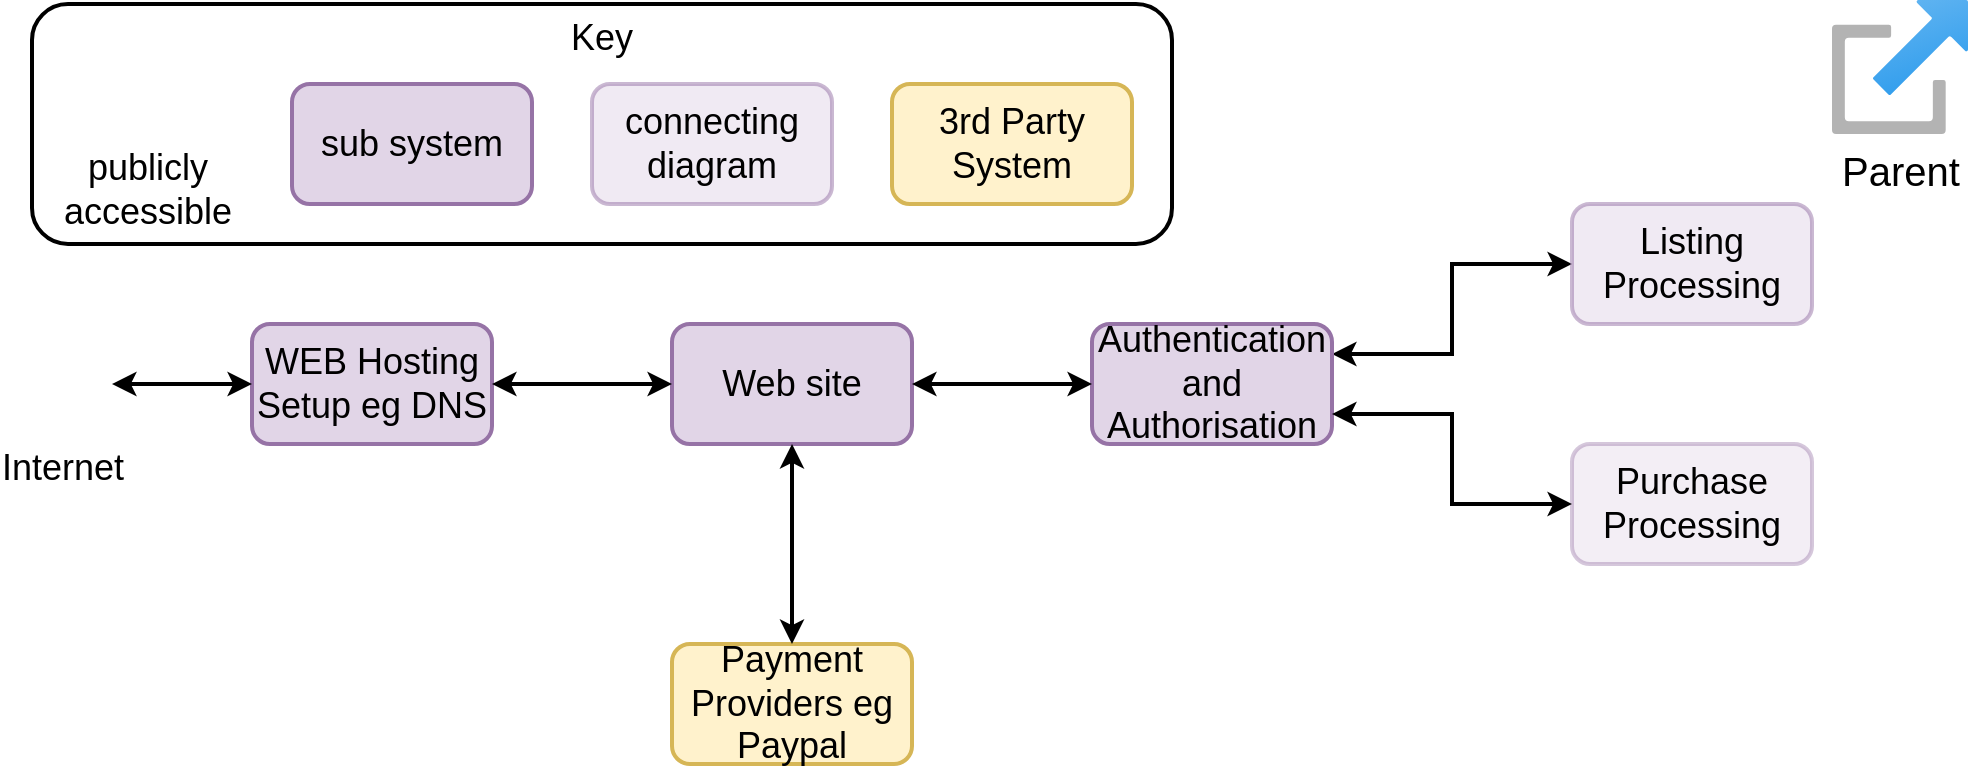 <mxfile version="24.2.2" type="google">
  <diagram name="Page-1" id="7i0HS5fh59K__IMDZCdu">
    <mxGraphModel grid="1" page="1" gridSize="10" guides="1" tooltips="1" connect="1" arrows="1" fold="1" pageScale="1" pageWidth="827" pageHeight="1169" math="0" shadow="0">
      <root>
        <mxCell id="0" />
        <mxCell id="1" parent="0" />
        <mxCell id="bnqMVER4PhRWbPe9dfjj-3" value="Key" style="rounded=1;whiteSpace=wrap;html=1;labelPosition=center;verticalLabelPosition=middle;align=center;verticalAlign=top;fontSize=18;strokeWidth=2;" vertex="1" parent="1">
          <mxGeometry x="30" y="20" width="570" height="120" as="geometry" />
        </mxCell>
        <mxCell id="bnqMVER4PhRWbPe9dfjj-6" value="sub system" style="rounded=1;whiteSpace=wrap;html=1;fillColor=#e1d5e7;strokeColor=#9673a6;fontSize=18;strokeWidth=2;labelBackgroundColor=none;" vertex="1" parent="1">
          <mxGeometry x="160" y="60" width="120" height="60" as="geometry" />
        </mxCell>
        <mxCell id="9pvQp-PHx0DXusqns0Dc-2" value="WEB Hosting Setup eg DNS" style="rounded=1;whiteSpace=wrap;html=1;fillColor=#e1d5e7;strokeColor=#9673a6;fontSize=18;strokeWidth=2;labelBackgroundColor=none;" vertex="1" parent="1">
          <mxGeometry x="140" y="180" width="120" height="60" as="geometry" />
        </mxCell>
        <mxCell id="9pvQp-PHx0DXusqns0Dc-3" value="Web site" style="rounded=1;whiteSpace=wrap;html=1;fillColor=#e1d5e7;strokeColor=#9673a6;fontSize=18;strokeWidth=2;labelBackgroundColor=none;" vertex="1" parent="1">
          <mxGeometry x="350" y="180" width="120" height="60" as="geometry" />
        </mxCell>
        <mxCell id="9pvQp-PHx0DXusqns0Dc-17" style="edgeStyle=orthogonalEdgeStyle;rounded=0;orthogonalLoop=1;jettySize=auto;html=1;entryX=0;entryY=0.5;entryDx=0;entryDy=0;startArrow=classic;startFill=1;exitX=1;exitY=0.5;exitDx=0;exitDy=0;strokeWidth=2;fontSize=18;" edge="1" parent="1" source="9pvQp-PHx0DXusqns0Dc-2" target="9pvQp-PHx0DXusqns0Dc-3">
          <mxGeometry relative="1" as="geometry" />
        </mxCell>
        <mxCell id="9pvQp-PHx0DXusqns0Dc-22" style="edgeStyle=orthogonalEdgeStyle;rounded=0;orthogonalLoop=1;jettySize=auto;html=1;flowAnimation=0;strokeWidth=2;fontSize=18;startArrow=classic;startFill=1;" edge="1" parent="1" source="9pvQp-PHx0DXusqns0Dc-6" target="9pvQp-PHx0DXusqns0Dc-2">
          <mxGeometry relative="1" as="geometry" />
        </mxCell>
        <mxCell id="9pvQp-PHx0DXusqns0Dc-6" value="Internet" style="shape=image;html=1;verticalAlign=top;verticalLabelPosition=bottom;labelBackgroundColor=#ffffff;imageAspect=0;aspect=fixed;image=https://cdn2.iconfinder.com/data/icons/whcompare-isometric-web-hosting-servers/50/connected-globe-128.png;strokeWidth=2;fontSize=18;" vertex="1" parent="1">
          <mxGeometry x="20" y="185" width="50" height="50" as="geometry" />
        </mxCell>
        <mxCell id="9pvQp-PHx0DXusqns0Dc-7" value="publicly&amp;nbsp;&lt;div style=&quot;font-size: 18px;&quot;&gt;accessible&amp;nbsp;&lt;/div&gt;" style="shape=image;html=1;verticalAlign=top;verticalLabelPosition=bottom;labelBackgroundColor=none;imageAspect=0;aspect=fixed;image=https://cdn2.iconfinder.com/data/icons/whcompare-isometric-web-hosting-servers/50/connected-globe-128.png;fontSize=18;strokeWidth=2;" vertex="1" parent="1">
          <mxGeometry x="65" y="35" width="50" height="50" as="geometry" />
        </mxCell>
        <mxCell id="9pvQp-PHx0DXusqns0Dc-16" style="edgeStyle=orthogonalEdgeStyle;rounded=0;orthogonalLoop=1;jettySize=auto;html=1;flowAnimation=0;startArrow=classic;startFill=1;strokeWidth=2;fontSize=18;entryX=0;entryY=0.5;entryDx=0;entryDy=0;exitX=1;exitY=0.25;exitDx=0;exitDy=0;" edge="1" parent="1" source="9pvQp-PHx0DXusqns0Dc-11" target="2WUx9MOC4d0oVSZbUGe5-1">
          <mxGeometry relative="1" as="geometry">
            <mxPoint x="780" y="210" as="targetPoint" />
          </mxGeometry>
        </mxCell>
        <mxCell id="9pvQp-PHx0DXusqns0Dc-11" value="Authentication and Authorisation" style="rounded=1;whiteSpace=wrap;html=1;fillColor=#e1d5e7;strokeColor=#9673a6;fontSize=18;strokeWidth=2;labelBackgroundColor=none;" vertex="1" parent="1">
          <mxGeometry x="560" y="180" width="120" height="60" as="geometry" />
        </mxCell>
        <mxCell id="9pvQp-PHx0DXusqns0Dc-19" style="edgeStyle=orthogonalEdgeStyle;rounded=0;orthogonalLoop=1;jettySize=auto;html=1;startArrow=classic;startFill=1;strokeWidth=2;fontSize=18;exitX=1;exitY=0.5;exitDx=0;exitDy=0;" edge="1" parent="1" source="9pvQp-PHx0DXusqns0Dc-3" target="9pvQp-PHx0DXusqns0Dc-11">
          <mxGeometry relative="1" as="geometry">
            <mxPoint x="430" y="210" as="sourcePoint" />
            <mxPoint x="324" y="220" as="targetPoint" />
          </mxGeometry>
        </mxCell>
        <mxCell id="9pvQp-PHx0DXusqns0Dc-24" value="3rd Party&lt;div&gt;System&lt;/div&gt;" style="rounded=1;whiteSpace=wrap;html=1;fillColor=#fff2cc;strokeColor=#d6b656;strokeWidth=2;fontSize=18;" vertex="1" parent="1">
          <mxGeometry x="460" y="60" width="120" height="60" as="geometry" />
        </mxCell>
        <mxCell id="9pvQp-PHx0DXusqns0Dc-25" value="Payment Providers eg Paypal" style="rounded=1;whiteSpace=wrap;html=1;fillColor=#fff2cc;strokeColor=#d6b656;strokeWidth=2;fontSize=18;" vertex="1" parent="1">
          <mxGeometry x="350" y="340" width="120" height="60" as="geometry" />
        </mxCell>
        <mxCell id="9pvQp-PHx0DXusqns0Dc-26" style="edgeStyle=orthogonalEdgeStyle;rounded=0;orthogonalLoop=1;jettySize=auto;html=1;startArrow=classic;startFill=1;strokeWidth=2;fontSize=18;exitX=0.5;exitY=1;exitDx=0;exitDy=0;entryX=0.5;entryY=0;entryDx=0;entryDy=0;" edge="1" parent="1" source="9pvQp-PHx0DXusqns0Dc-3" target="9pvQp-PHx0DXusqns0Dc-25">
          <mxGeometry relative="1" as="geometry">
            <mxPoint x="470" y="220" as="sourcePoint" />
            <mxPoint x="570" y="220" as="targetPoint" />
          </mxGeometry>
        </mxCell>
        <mxCell id="2WUx9MOC4d0oVSZbUGe5-1" value="Listing&lt;div style=&quot;font-size: 18px;&quot;&gt;Processing&lt;/div&gt;" style="rounded=1;whiteSpace=wrap;html=1;fillColor=#e1d5e7;strokeColor=#9673a6;fontSize=18;strokeWidth=2;labelBackgroundColor=none;opacity=50;" vertex="1" parent="1">
          <mxGeometry x="800" y="120" width="120" height="60" as="geometry" />
        </mxCell>
        <UserObject label="Purchase&lt;div style=&quot;font-size: 18px;&quot;&gt;Processing&lt;/div&gt;" link="https://judewoodprofessional.atlassian.net/wiki/x/JoAY" id="2WUx9MOC4d0oVSZbUGe5-2">
          <mxCell style="rounded=1;whiteSpace=wrap;html=1;fillColor=#e1d5e7;strokeColor=#9673a6;fontSize=18;strokeWidth=2;labelBackgroundColor=none;opacity=40;" vertex="1" parent="1">
            <mxGeometry x="800" y="240" width="120" height="60" as="geometry" />
          </mxCell>
        </UserObject>
        <mxCell id="2WUx9MOC4d0oVSZbUGe5-3" style="edgeStyle=orthogonalEdgeStyle;rounded=0;orthogonalLoop=1;jettySize=auto;html=1;flowAnimation=0;startArrow=classic;startFill=1;strokeWidth=2;fontSize=18;entryX=0;entryY=0.5;entryDx=0;entryDy=0;exitX=1;exitY=0.75;exitDx=0;exitDy=0;" edge="1" parent="1" source="9pvQp-PHx0DXusqns0Dc-11" target="2WUx9MOC4d0oVSZbUGe5-2">
          <mxGeometry relative="1" as="geometry">
            <mxPoint x="690" y="220" as="sourcePoint" />
            <mxPoint x="810" y="120" as="targetPoint" />
            <Array as="points">
              <mxPoint x="740" y="225" />
              <mxPoint x="740" y="270" />
            </Array>
          </mxGeometry>
        </mxCell>
        <UserObject label="Parent" link="https://judewoodprofessional.atlassian.net/wiki/x/AYAY" id="2WUx9MOC4d0oVSZbUGe5-4">
          <mxCell style="image;aspect=fixed;html=1;points=[];align=center;fontSize=20;image=img/lib/azure2/general/Launch_Portal.svg;labelBackgroundColor=none;imageBackground=default;strokeWidth=2;" vertex="1" parent="1">
            <mxGeometry x="930" y="18" width="68" height="67" as="geometry" />
          </mxCell>
        </UserObject>
        <mxCell id="vMZFVyRB2T3h5us6ykHj-1" value="connecting diagram" style="rounded=1;whiteSpace=wrap;html=1;fillColor=#e1d5e7;strokeColor=#9673a6;fontSize=18;strokeWidth=2;labelBackgroundColor=none;fillStyle=auto;opacity=50;" vertex="1" parent="1">
          <mxGeometry x="310" y="60" width="120" height="60" as="geometry" />
        </mxCell>
      </root>
    </mxGraphModel>
  </diagram>
</mxfile>
